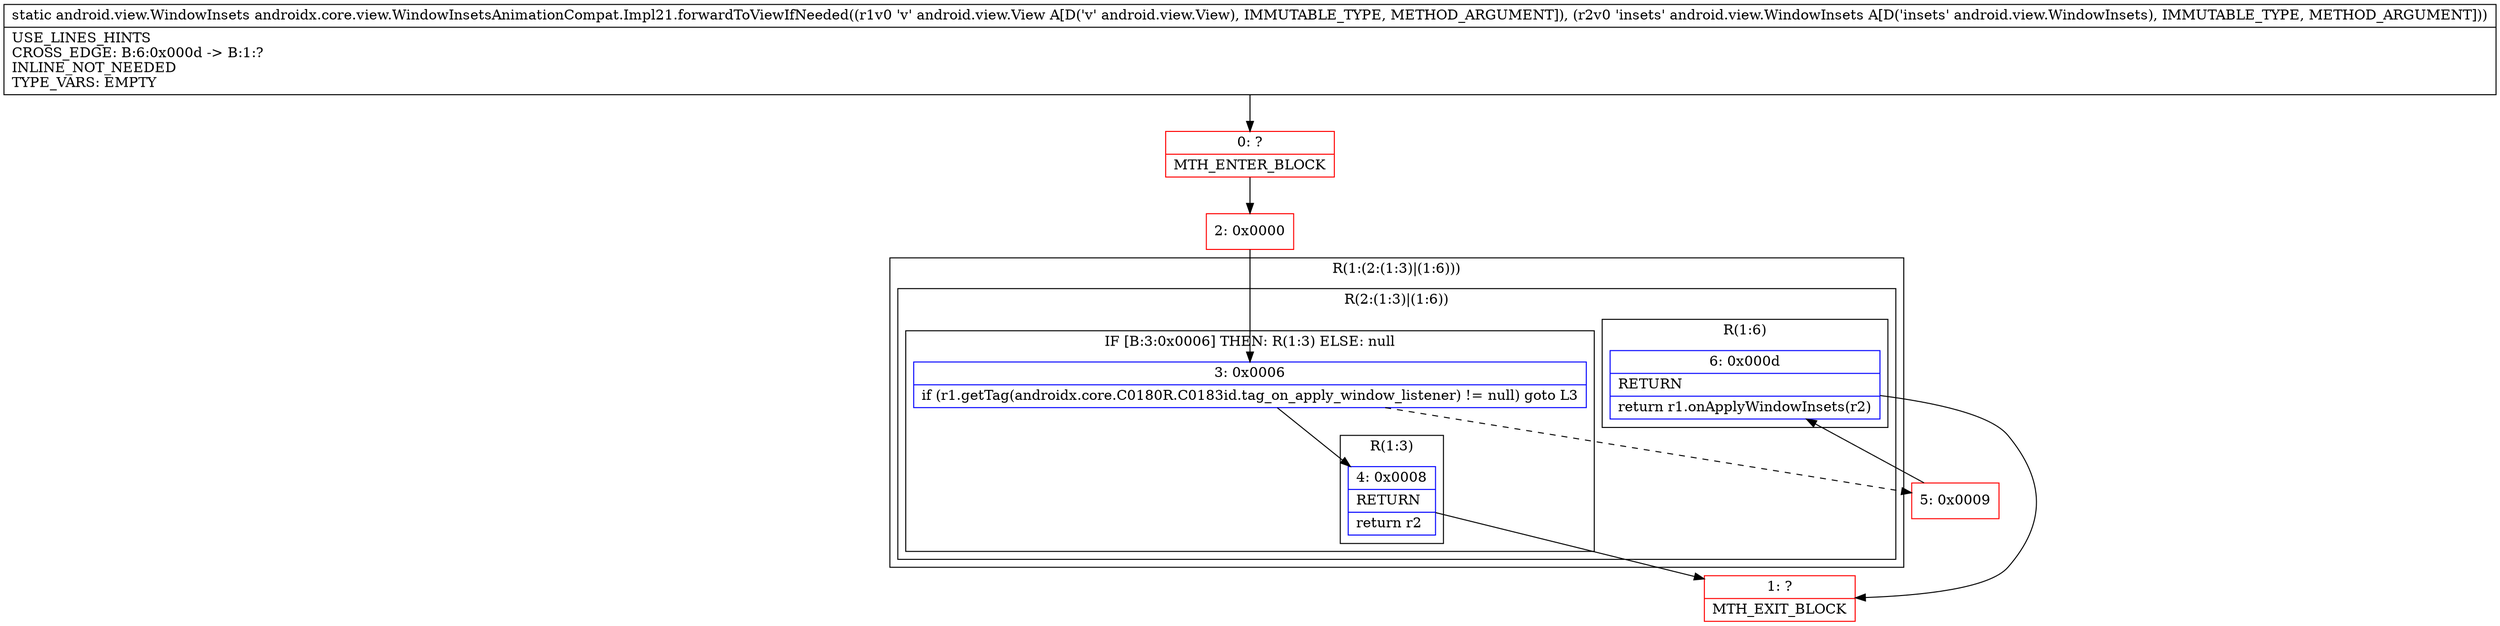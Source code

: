 digraph "CFG forandroidx.core.view.WindowInsetsAnimationCompat.Impl21.forwardToViewIfNeeded(Landroid\/view\/View;Landroid\/view\/WindowInsets;)Landroid\/view\/WindowInsets;" {
subgraph cluster_Region_2006926383 {
label = "R(1:(2:(1:3)|(1:6)))";
node [shape=record,color=blue];
subgraph cluster_Region_416991927 {
label = "R(2:(1:3)|(1:6))";
node [shape=record,color=blue];
subgraph cluster_IfRegion_883392665 {
label = "IF [B:3:0x0006] THEN: R(1:3) ELSE: null";
node [shape=record,color=blue];
Node_3 [shape=record,label="{3\:\ 0x0006|if (r1.getTag(androidx.core.C0180R.C0183id.tag_on_apply_window_listener) != null) goto L3\l}"];
subgraph cluster_Region_403745817 {
label = "R(1:3)";
node [shape=record,color=blue];
Node_4 [shape=record,label="{4\:\ 0x0008|RETURN\l|return r2\l}"];
}
}
subgraph cluster_Region_354626824 {
label = "R(1:6)";
node [shape=record,color=blue];
Node_6 [shape=record,label="{6\:\ 0x000d|RETURN\l|return r1.onApplyWindowInsets(r2)\l}"];
}
}
}
Node_0 [shape=record,color=red,label="{0\:\ ?|MTH_ENTER_BLOCK\l}"];
Node_2 [shape=record,color=red,label="{2\:\ 0x0000}"];
Node_1 [shape=record,color=red,label="{1\:\ ?|MTH_EXIT_BLOCK\l}"];
Node_5 [shape=record,color=red,label="{5\:\ 0x0009}"];
MethodNode[shape=record,label="{static android.view.WindowInsets androidx.core.view.WindowInsetsAnimationCompat.Impl21.forwardToViewIfNeeded((r1v0 'v' android.view.View A[D('v' android.view.View), IMMUTABLE_TYPE, METHOD_ARGUMENT]), (r2v0 'insets' android.view.WindowInsets A[D('insets' android.view.WindowInsets), IMMUTABLE_TYPE, METHOD_ARGUMENT]))  | USE_LINES_HINTS\lCROSS_EDGE: B:6:0x000d \-\> B:1:?\lINLINE_NOT_NEEDED\lTYPE_VARS: EMPTY\l}"];
MethodNode -> Node_0;Node_3 -> Node_4;
Node_3 -> Node_5[style=dashed];
Node_4 -> Node_1;
Node_6 -> Node_1;
Node_0 -> Node_2;
Node_2 -> Node_3;
Node_5 -> Node_6;
}

